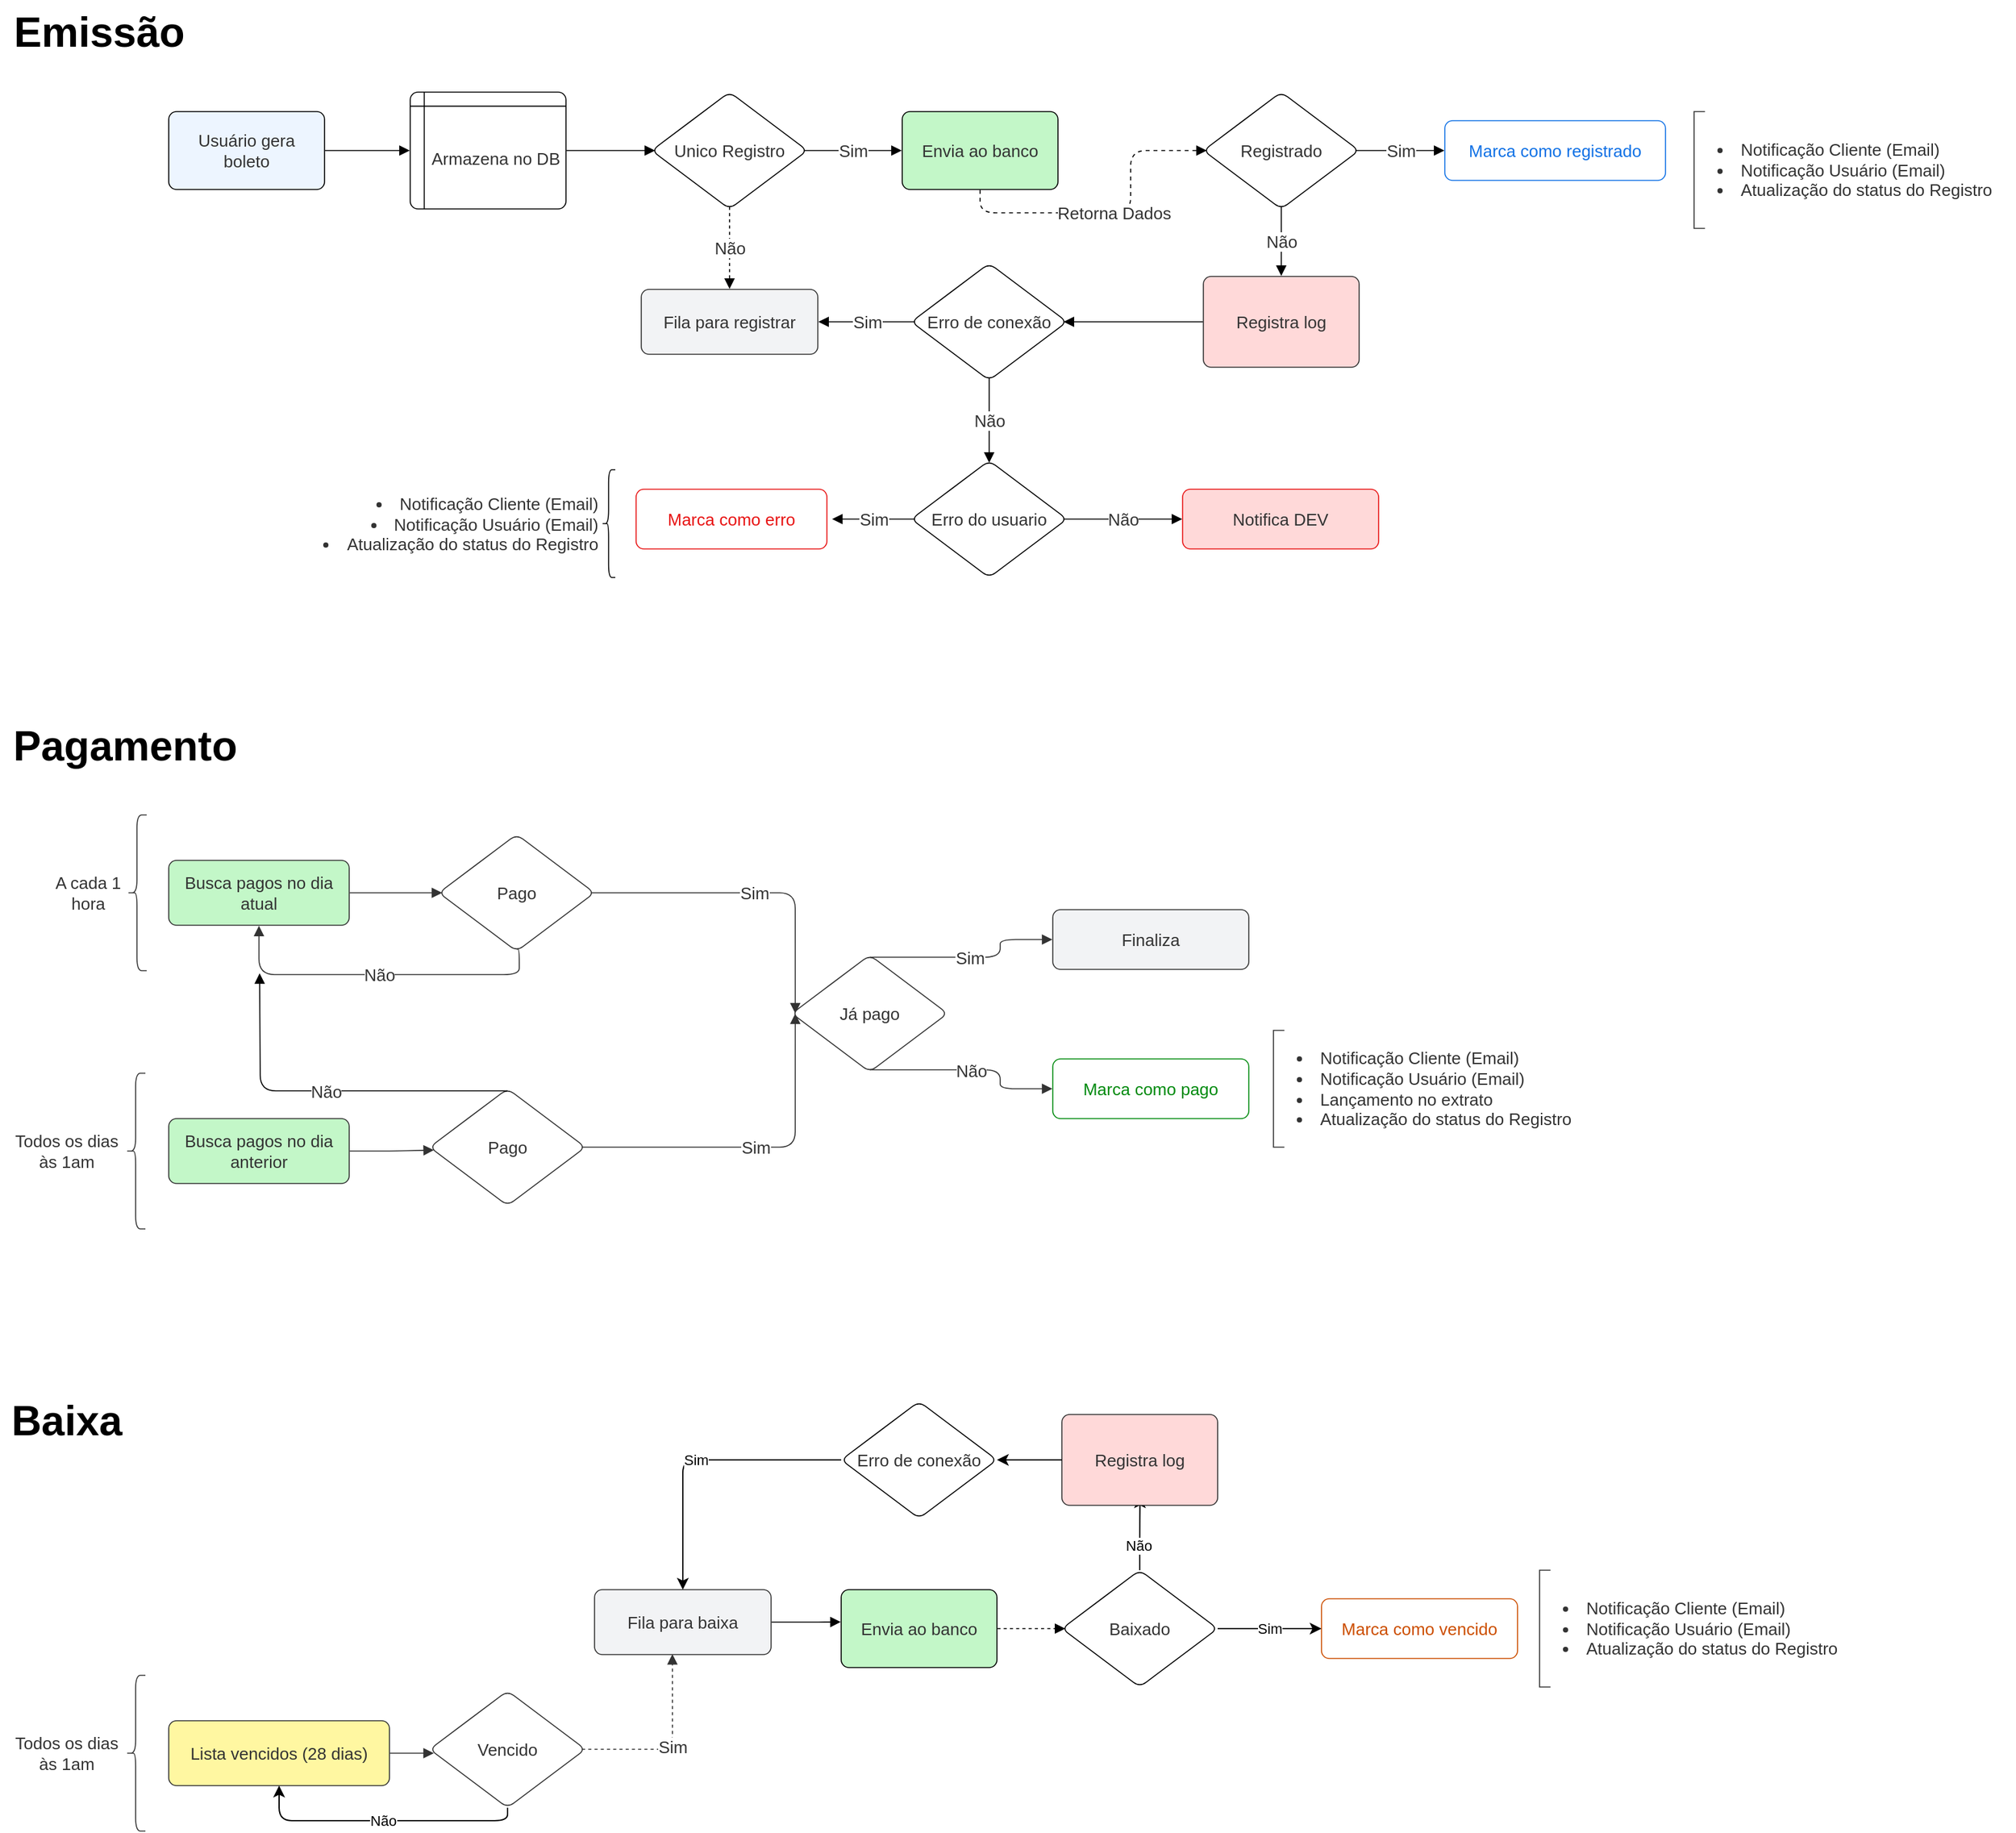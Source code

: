<mxfile version="21.6.9" type="github">
  <diagram name="Página-1" id="OSdEFI3gPafcqfG-muKi">
    <mxGraphModel dx="880" dy="1594" grid="1" gridSize="10" guides="1" tooltips="1" connect="1" arrows="1" fold="1" page="1" pageScale="1" pageWidth="827" pageHeight="1169" math="0" shadow="0">
      <root>
        <mxCell id="0" />
        <mxCell id="1" parent="0" />
        <mxCell id="3pppeD84C1NOd-Fdeq-x-23" value="Pago" style="html=1;overflow=block;blockSpacing=1;whiteSpace=wrap;rhombus;fontSize=13;fontColor=#333333;align=center;spacing=3.8;strokeColor=#333333;strokeOpacity=100;fillOpacity=100;rounded=1;absoluteArcSize=1;arcSize=12;fillColor=#ffffff;strokeWidth=0.8;lucidId=9kjoKEO0J63d;" parent="1" vertex="1">
          <mxGeometry x="378" y="603" width="120" height="90" as="geometry" />
        </mxCell>
        <mxCell id="3pppeD84C1NOd-Fdeq-x-24" value="Busca pagos no dia atual" style="html=1;overflow=block;blockSpacing=1;whiteSpace=wrap;fontSize=13;fontColor=#333333;align=center;spacing=9;strokeColor=#333333;strokeOpacity=100;fillOpacity=100;rounded=1;absoluteArcSize=1;arcSize=12;fillColor=#c3f7c8;strokeWidth=0.8;lucidId=lljo5tmwrwtR;" parent="1" vertex="1">
          <mxGeometry x="170" y="623" width="139" height="50" as="geometry" />
        </mxCell>
        <mxCell id="3pppeD84C1NOd-Fdeq-x-25" value="Busca pagos no dia anterior" style="html=1;overflow=block;blockSpacing=1;whiteSpace=wrap;fontSize=13;fontColor=#333333;align=center;spacing=9;strokeColor=#333333;strokeOpacity=100;fillOpacity=100;rounded=1;absoluteArcSize=1;arcSize=12;fillColor=#c3f7c8;strokeWidth=0.8;lucidId=VmjoWpg3XlXo;" parent="1" vertex="1">
          <mxGeometry x="170" y="822" width="139" height="50" as="geometry" />
        </mxCell>
        <mxCell id="3pppeD84C1NOd-Fdeq-x-26" value="" style="html=1;jettySize=18;whiteSpace=wrap;fontSize=13;strokeColor=#333333;strokeOpacity=100;strokeWidth=0.8;rounded=1;arcSize=24;edgeStyle=orthogonalEdgeStyle;startArrow=none;endArrow=block;endFill=1;exitX=1.003;exitY=0.5;exitPerimeter=0;entryX=0.022;entryY=0.5;entryPerimeter=0;lucidId=NnjojEkath0j;" parent="1" source="3pppeD84C1NOd-Fdeq-x-24" target="3pppeD84C1NOd-Fdeq-x-23" edge="1">
          <mxGeometry width="100" height="100" relative="1" as="geometry">
            <Array as="points" />
          </mxGeometry>
        </mxCell>
        <mxCell id="3pppeD84C1NOd-Fdeq-x-27" value="" style="html=1;jettySize=18;whiteSpace=wrap;fontSize=13;fontColor=#333333;align=center;strokeColor=#333333;strokeOpacity=100;strokeWidth=0.8;rounded=1;arcSize=24;edgeStyle=orthogonalEdgeStyle;startArrow=none;endArrow=block;endFill=1;exitX=0.978;exitY=0.5;exitPerimeter=0;entryX=0.022;entryY=0.5;entryPerimeter=0;lucidId=Bojour8kpcXf;" parent="1" source="3pppeD84C1NOd-Fdeq-x-23" target="3pppeD84C1NOd-Fdeq-x-42" edge="1">
          <mxGeometry width="100" height="100" relative="1" as="geometry">
            <Array as="points" />
          </mxGeometry>
        </mxCell>
        <mxCell id="3pppeD84C1NOd-Fdeq-x-28" value="Sim" style="text;html=1;resizable=0;labelBackgroundColor=default;align=center;verticalAlign=middle;fontColor=#333333;fontSize=13;rounded=1;" parent="3pppeD84C1NOd-Fdeq-x-27" vertex="1">
          <mxGeometry relative="1" as="geometry" />
        </mxCell>
        <mxCell id="3pppeD84C1NOd-Fdeq-x-29" value="" style="strokeColor=none;fillColor=none;whiteSpace=wrap;fontSize=13;fontColor=#333333;align=center;spacing=3.8;strokeOpacity=100;fillOpacity=100;rounded=1;absoluteArcSize=1;arcSize=12;strokeWidth=0.8;html=1;" parent="1" vertex="1">
          <mxGeometry x="46" y="787" width="106" height="120" as="geometry" />
        </mxCell>
        <mxCell id="3pppeD84C1NOd-Fdeq-x-30" value="" style="shape=curlyBracket;rounded=1;whiteSpace=wrap;fontSize=13;fontColor=#333333;align=center;spacing=3.8;strokeColor=#333333;strokeOpacity=100;fillOpacity=100;fillColor=#ffffff;strokeWidth=0.8;" parent="3pppeD84C1NOd-Fdeq-x-29" vertex="1">
          <mxGeometry x="91" width="15" height="120" as="geometry" />
        </mxCell>
        <mxCell id="3pppeD84C1NOd-Fdeq-x-31" value="Todos os dias às 1am" style="strokeColor=none;fillColor=none;whiteSpace=wrap;fontSize=13;fontColor=#333333;align=center;spacing=3.8;strokeOpacity=100;fillOpacity=100;rounded=1;absoluteArcSize=1;arcSize=12;strokeWidth=0.8;" parent="3pppeD84C1NOd-Fdeq-x-29" vertex="1">
          <mxGeometry width="91" height="120" as="geometry" />
        </mxCell>
        <mxCell id="3pppeD84C1NOd-Fdeq-x-32" value="Pago" style="html=1;overflow=block;blockSpacing=1;whiteSpace=wrap;rhombus;fontSize=13;fontColor=#333333;align=center;spacing=3.8;strokeColor=#333333;strokeOpacity=100;fillOpacity=100;rounded=1;absoluteArcSize=1;arcSize=12;fillColor=#ffffff;strokeWidth=0.8;lucidId=jqjoqKAam3mi;" parent="1" vertex="1">
          <mxGeometry x="371" y="799" width="120" height="90" as="geometry" />
        </mxCell>
        <mxCell id="3pppeD84C1NOd-Fdeq-x-33" value="Marca como pago" style="html=1;overflow=block;blockSpacing=1;whiteSpace=wrap;fontSize=13;fontColor=#008a0e;align=center;spacing=3.8;strokeColor=#008a0e;strokeOpacity=100;fillOpacity=100;rounded=1;absoluteArcSize=1;arcSize=12;fillColor=#ffffff;strokeWidth=0.8;lucidId=jqjoMAoq-irJ;" parent="1" vertex="1">
          <mxGeometry x="851" y="776" width="151" height="46" as="geometry" />
        </mxCell>
        <mxCell id="3pppeD84C1NOd-Fdeq-x-34" value="" style="html=1;jettySize=18;whiteSpace=wrap;fontSize=13;fontColor=#333333;align=center;strokeColor=#333333;strokeOpacity=100;strokeWidth=0.8;rounded=1;arcSize=24;edgeStyle=orthogonalEdgeStyle;startArrow=none;endArrow=block;endFill=1;exitX=0.978;exitY=0.5;exitPerimeter=0;entryX=0.022;entryY=0.5;entryPerimeter=0;lucidId=jqjom5rWPOUi;" parent="1" source="3pppeD84C1NOd-Fdeq-x-32" target="3pppeD84C1NOd-Fdeq-x-42" edge="1">
          <mxGeometry width="100" height="100" relative="1" as="geometry">
            <Array as="points" />
          </mxGeometry>
        </mxCell>
        <mxCell id="3pppeD84C1NOd-Fdeq-x-35" value="Sim" style="text;html=1;resizable=0;labelBackgroundColor=default;align=center;verticalAlign=middle;fontColor=#333333;fontSize=13;rounded=1;" parent="3pppeD84C1NOd-Fdeq-x-34" vertex="1">
          <mxGeometry relative="1" as="geometry" />
        </mxCell>
        <mxCell id="3pppeD84C1NOd-Fdeq-x-36" value="" style="html=1;jettySize=18;whiteSpace=wrap;fontSize=13;strokeColor=#333333;strokeOpacity=100;strokeWidth=0.8;rounded=1;arcSize=24;edgeStyle=orthogonalEdgeStyle;startArrow=none;endArrow=block;endFill=1;exitX=1.003;exitY=0.5;exitPerimeter=0;entryX=0.027;entryY=0.525;entryPerimeter=0;lucidId=Jqjov13X8psg;" parent="1" source="3pppeD84C1NOd-Fdeq-x-25" target="3pppeD84C1NOd-Fdeq-x-32" edge="1">
          <mxGeometry width="100" height="100" relative="1" as="geometry">
            <Array as="points" />
          </mxGeometry>
        </mxCell>
        <mxCell id="3pppeD84C1NOd-Fdeq-x-37" value="" style="strokeColor=none;fillColor=none;whiteSpace=wrap;fontSize=13;fontColor=#333333;align=center;spacing=3.8;strokeOpacity=100;fillOpacity=100;rounded=1;absoluteArcSize=1;arcSize=12;strokeWidth=0.8;html=1;" parent="1" vertex="1">
          <mxGeometry x="78" y="588" width="75" height="120" as="geometry" />
        </mxCell>
        <mxCell id="3pppeD84C1NOd-Fdeq-x-38" value="" style="shape=curlyBracket;rounded=1;whiteSpace=wrap;fontSize=13;fontColor=#333333;align=center;spacing=3.8;strokeColor=#333333;strokeOpacity=100;fillOpacity=100;fillColor=#ffffff;strokeWidth=0.8;" parent="3pppeD84C1NOd-Fdeq-x-37" vertex="1">
          <mxGeometry x="60" width="15" height="120" as="geometry" />
        </mxCell>
        <mxCell id="3pppeD84C1NOd-Fdeq-x-39" value="A cada 1 hora" style="strokeColor=none;fillColor=none;whiteSpace=wrap;fontSize=13;fontColor=#333333;align=center;spacing=3.8;strokeOpacity=100;fillOpacity=100;rounded=1;absoluteArcSize=1;arcSize=12;strokeWidth=0.8;" parent="3pppeD84C1NOd-Fdeq-x-37" vertex="1">
          <mxGeometry width="60" height="120" as="geometry" />
        </mxCell>
        <mxCell id="3pppeD84C1NOd-Fdeq-x-40" value="" style="html=1;jettySize=18;whiteSpace=wrap;fontSize=13;fontColor=#333333;align=center;strokeColor=#333333;strokeOpacity=100;strokeWidth=0.8;rounded=1;arcSize=24;startArrow=none;endArrow=block;endFill=1;exitX=0.5;exitY=0.982;exitPerimeter=0;entryX=0.5;entryY=1.008;entryPerimeter=0;lucidId=Srjo8aXtjZoZ;edgeStyle=orthogonalEdgeStyle;" parent="1" source="3pppeD84C1NOd-Fdeq-x-23" target="3pppeD84C1NOd-Fdeq-x-24" edge="1">
          <mxGeometry width="100" height="100" relative="1" as="geometry">
            <Array as="points">
              <mxPoint x="440" y="691" />
              <mxPoint x="440" y="711" />
              <mxPoint x="240" y="711" />
            </Array>
          </mxGeometry>
        </mxCell>
        <mxCell id="3pppeD84C1NOd-Fdeq-x-41" value="Não" style="text;html=1;resizable=0;labelBackgroundColor=default;align=center;verticalAlign=middle;fontColor=#333333;fontSize=13;rounded=1;" parent="3pppeD84C1NOd-Fdeq-x-40" vertex="1">
          <mxGeometry relative="1" as="geometry" />
        </mxCell>
        <mxCell id="3pppeD84C1NOd-Fdeq-x-42" value="Já pago" style="html=1;overflow=block;blockSpacing=1;whiteSpace=wrap;rhombus;fontSize=13;fontColor=#333333;align=center;spacing=3.8;strokeColor=#333333;strokeOpacity=100;fillOpacity=100;rounded=1;absoluteArcSize=1;arcSize=12;fillColor=#ffffff;strokeWidth=0.8;lucidId=hujo6OIULOCQ;" parent="1" vertex="1">
          <mxGeometry x="650" y="696" width="120" height="90" as="geometry" />
        </mxCell>
        <mxCell id="3pppeD84C1NOd-Fdeq-x-43" value="Finaliza" style="html=1;overflow=block;blockSpacing=1;whiteSpace=wrap;fontSize=13;fontColor=#333333;align=center;spacing=3.8;strokeColor=#333333;strokeOpacity=100;fillOpacity=100;rounded=1;absoluteArcSize=1;arcSize=12;fillColor=#f2f3f5;strokeWidth=0.8;lucidId=zwjoqKtry1Gz;" parent="1" vertex="1">
          <mxGeometry x="851" y="661" width="151" height="46" as="geometry" />
        </mxCell>
        <mxCell id="3pppeD84C1NOd-Fdeq-x-44" value="" style="html=1;jettySize=18;whiteSpace=wrap;fontSize=13;fontColor=#333333;align=center;strokeColor=#333333;strokeOpacity=100;strokeWidth=0.8;rounded=1;arcSize=24;edgeStyle=orthogonalEdgeStyle;startArrow=none;endArrow=block;endFill=1;exitX=0.5;exitY=0.018;exitPerimeter=0;entryX=-0.002;entryY=0.5;entryPerimeter=0;lucidId=HwjokSXZHjIG;" parent="1" source="3pppeD84C1NOd-Fdeq-x-42" target="3pppeD84C1NOd-Fdeq-x-43" edge="1">
          <mxGeometry width="100" height="100" relative="1" as="geometry">
            <Array as="points" />
          </mxGeometry>
        </mxCell>
        <mxCell id="3pppeD84C1NOd-Fdeq-x-45" value="Sim" style="text;html=1;resizable=0;labelBackgroundColor=default;align=center;verticalAlign=middle;fontColor=#333333;fontSize=13;rounded=1;" parent="3pppeD84C1NOd-Fdeq-x-44" vertex="1">
          <mxGeometry relative="1" as="geometry" />
        </mxCell>
        <mxCell id="3pppeD84C1NOd-Fdeq-x-46" value="" style="html=1;jettySize=18;whiteSpace=wrap;fontSize=13;fontColor=#333333;align=center;strokeColor=#333333;strokeOpacity=100;strokeWidth=0.8;rounded=1;arcSize=24;edgeStyle=orthogonalEdgeStyle;startArrow=none;endArrow=block;endFill=1;exitX=0.5;exitY=0.982;exitPerimeter=0;entryX=-0.002;entryY=0.5;entryPerimeter=0;lucidId=DxjoT5oAHlha;" parent="1" source="3pppeD84C1NOd-Fdeq-x-42" target="3pppeD84C1NOd-Fdeq-x-33" edge="1">
          <mxGeometry width="100" height="100" relative="1" as="geometry">
            <Array as="points" />
          </mxGeometry>
        </mxCell>
        <mxCell id="3pppeD84C1NOd-Fdeq-x-47" value="Não" style="text;html=1;resizable=0;labelBackgroundColor=default;align=center;verticalAlign=middle;fontColor=#333333;fontSize=13;rounded=1;" parent="3pppeD84C1NOd-Fdeq-x-46" vertex="1">
          <mxGeometry relative="1" as="geometry" />
        </mxCell>
        <mxCell id="3pppeD84C1NOd-Fdeq-x-48" value="&lt;ul style=&quot;margin: 0px; padding-left: 10px;list-style-position: inside; list-style-type:disc&quot;&gt;&lt;li style=&quot;color: rgb(51, 51, 51);&quot;&gt;&lt;span style=&quot;margin-left: 0px;margin-top: -2px;&quot;&gt;&lt;span style=&quot;font-size:13px;color:#333333;&quot;&gt;Notificação Cliente (Email)&lt;/span&gt;&lt;/span&gt;&lt;/li&gt;&lt;li style=&quot;color: rgb(51, 51, 51);&quot;&gt;&lt;span style=&quot;margin-left: 0px;margin-top: -2px;&quot;&gt;&lt;span style=&quot;font-size:13px;color:#333333;&quot;&gt;Notificação Usuário (Email)&lt;/span&gt;&lt;/span&gt;&lt;/li&gt;&lt;li style=&quot;color: rgb(51, 51, 51);&quot;&gt;&lt;span style=&quot;margin-left: 0px;margin-top: -2px;&quot;&gt;&lt;span style=&quot;font-size:13px;color:#333333;&quot;&gt;Lançamento no extrato&lt;/span&gt;&lt;/span&gt;&lt;/li&gt;&lt;li style=&quot;color: rgb(51, 51, 51);&quot;&gt;&lt;span style=&quot;margin-left: 0px;margin-top: -2px;&quot;&gt;&lt;span style=&quot;font-size:13px;color:#333333;&quot;&gt;Atualização do status do Registro&lt;/span&gt;&lt;/span&gt;&lt;/li&gt;&lt;/ul&gt;" style="group;spacingLeft=8;align=left;spacing=0;strokeColor=none;whiteSpace=wrap;overflow=block;blockSpacing=1;html=1;fontSize=13;strokeOpacity=100;fillOpacity=0;rounded=1;absoluteArcSize=1;arcSize=12;fillColor=#ffffff;strokeWidth=0.8;verticalAlign=middle;" parent="1" vertex="1">
          <mxGeometry x="1021" y="754" width="247" height="90" as="geometry" />
        </mxCell>
        <mxCell id="3pppeD84C1NOd-Fdeq-x-49" value="" style="shape=partialRectangle;right=0;fillColor=none;whiteSpace=wrap;overflow=block;blockSpacing=1;html=1;fontSize=13;strokeColor=#333333;strokeWidth=0.8;rounded=1;" parent="3pppeD84C1NOd-Fdeq-x-48" vertex="1">
          <mxGeometry width="8" height="90" relative="1" as="geometry" />
        </mxCell>
        <mxCell id="3pppeD84C1NOd-Fdeq-x-50" value="Usuário gera boleto" style="html=1;overflow=block;blockSpacing=1;whiteSpace=wrap;fontSize=13;fontColor=#333333;align=center;spacing=9;strokeOpacity=100;fillOpacity=100;rounded=1;absoluteArcSize=1;arcSize=12;fillColor=#edf5ff;strokeWidth=0.8;lucidId=uKjonKMXGH69;" parent="1" vertex="1">
          <mxGeometry x="170" y="46" width="120" height="60" as="geometry" />
        </mxCell>
        <mxCell id="3pppeD84C1NOd-Fdeq-x-51" value="Unico Registro" style="html=1;overflow=block;blockSpacing=1;whiteSpace=wrap;rhombus;fontSize=13;fontColor=#333333;align=center;spacing=3.8;strokeOpacity=100;fillOpacity=100;rounded=1;absoluteArcSize=1;arcSize=12;fillColor=#ffffff;strokeWidth=0.8;lucidId=YKjoLmBXVAYr;" parent="1" vertex="1">
          <mxGeometry x="542" y="31" width="120" height="90" as="geometry" />
        </mxCell>
        <mxCell id="3pppeD84C1NOd-Fdeq-x-52" value="Envia ao banco" style="html=1;overflow=block;blockSpacing=1;whiteSpace=wrap;fontSize=13;fontColor=#333333;align=center;spacing=9;strokeOpacity=100;fillOpacity=100;rounded=1;absoluteArcSize=1;arcSize=12;fillColor=#c3f7c8;strokeWidth=0.8;lucidId=vLjo6ZfH32T3;" parent="1" vertex="1">
          <mxGeometry x="735" y="46" width="120" height="60" as="geometry" />
        </mxCell>
        <mxCell id="3pppeD84C1NOd-Fdeq-x-53" value="Armazena no DB" style="html=1;overflow=block;blockSpacing=1;whiteSpace=wrap;shape=internalStorage;dx=10;dy=10;fontSize=13;fontColor=#333333;align=center;spacingLeft=12.8;spacingTop=12.8;spacing=3.8;strokeOpacity=100;fillOpacity=100;rounded=1;absoluteArcSize=1;arcSize=12;fillColor=#ffffff;strokeWidth=0.8;" parent="1" vertex="1">
          <mxGeometry x="356" y="31" width="120" height="90" as="geometry" />
        </mxCell>
        <mxCell id="3pppeD84C1NOd-Fdeq-x-54" value="" style="html=1;jettySize=18;whiteSpace=wrap;fontSize=13;strokeOpacity=100;strokeWidth=0.8;rounded=1;arcSize=24;edgeStyle=orthogonalEdgeStyle;startArrow=none;endArrow=block;endFill=1;exitX=1.003;exitY=0.5;exitPerimeter=0;entryX=-0.003;entryY=0.5;entryPerimeter=0;lucidId=HMjo3Z144koK;" parent="1" source="3pppeD84C1NOd-Fdeq-x-50" target="3pppeD84C1NOd-Fdeq-x-53" edge="1">
          <mxGeometry width="100" height="100" relative="1" as="geometry">
            <Array as="points" />
          </mxGeometry>
        </mxCell>
        <mxCell id="3pppeD84C1NOd-Fdeq-x-55" value="" style="html=1;jettySize=18;whiteSpace=wrap;fontSize=13;strokeOpacity=100;strokeWidth=0.8;rounded=1;arcSize=24;edgeStyle=orthogonalEdgeStyle;startArrow=none;endArrow=block;endFill=1;exitX=1.003;exitY=0.5;exitPerimeter=0;entryX=0.022;entryY=0.5;entryPerimeter=0;lucidId=TMjonN6Insse;" parent="1" source="3pppeD84C1NOd-Fdeq-x-53" target="3pppeD84C1NOd-Fdeq-x-51" edge="1">
          <mxGeometry width="100" height="100" relative="1" as="geometry">
            <Array as="points" />
          </mxGeometry>
        </mxCell>
        <mxCell id="3pppeD84C1NOd-Fdeq-x-56" value="" style="html=1;jettySize=18;whiteSpace=wrap;fontSize=13;fontColor=#333333;align=center;strokeOpacity=100;strokeWidth=0.8;rounded=1;arcSize=24;edgeStyle=orthogonalEdgeStyle;startArrow=none;endArrow=block;endFill=1;exitX=0.978;exitY=0.5;exitPerimeter=0;entryX=-0.003;entryY=0.5;entryPerimeter=0;lucidId=XMjomv008QKj;" parent="1" source="3pppeD84C1NOd-Fdeq-x-51" target="3pppeD84C1NOd-Fdeq-x-52" edge="1">
          <mxGeometry width="100" height="100" relative="1" as="geometry">
            <Array as="points" />
          </mxGeometry>
        </mxCell>
        <mxCell id="3pppeD84C1NOd-Fdeq-x-57" value="Sim" style="text;html=1;resizable=0;labelBackgroundColor=default;align=center;verticalAlign=middle;fontColor=#333333;fontSize=13;rounded=1;" parent="3pppeD84C1NOd-Fdeq-x-56" vertex="1">
          <mxGeometry relative="1" as="geometry" />
        </mxCell>
        <mxCell id="3pppeD84C1NOd-Fdeq-x-58" value="Fila para registrar" style="html=1;overflow=block;blockSpacing=1;whiteSpace=wrap;fontSize=13;fontColor=#333333;align=center;spacing=3.8;strokeColor=#333333;strokeOpacity=100;fillOpacity=100;rounded=1;absoluteArcSize=1;arcSize=12;fillColor=#f2f3f5;strokeWidth=0.8;lucidId=INjodJDQuFyj;" parent="1" vertex="1">
          <mxGeometry x="534" y="183" width="136" height="50" as="geometry" />
        </mxCell>
        <mxCell id="3pppeD84C1NOd-Fdeq-x-59" value="" style="html=1;jettySize=18;whiteSpace=wrap;fontSize=13;fontColor=#333333;align=center;strokeOpacity=100;strokeWidth=0.8;rounded=1;arcSize=24;edgeStyle=orthogonalEdgeStyle;startArrow=none;endArrow=block;endFill=1;exitX=0.5;exitY=0.982;exitPerimeter=0;entryX=0.5;entryY=-0.008;entryPerimeter=0;lucidId=_NjoTWzpY7r5;dashed=1;" parent="1" source="3pppeD84C1NOd-Fdeq-x-51" target="3pppeD84C1NOd-Fdeq-x-58" edge="1">
          <mxGeometry width="100" height="100" relative="1" as="geometry">
            <Array as="points" />
          </mxGeometry>
        </mxCell>
        <mxCell id="3pppeD84C1NOd-Fdeq-x-60" value="Não" style="text;html=1;resizable=0;labelBackgroundColor=default;align=center;verticalAlign=middle;fontColor=#333333;fontSize=13;rounded=1;" parent="3pppeD84C1NOd-Fdeq-x-59" vertex="1">
          <mxGeometry relative="1" as="geometry" />
        </mxCell>
        <mxCell id="3pppeD84C1NOd-Fdeq-x-61" value="" style="html=1;jettySize=18;whiteSpace=wrap;fontSize=13;strokeOpacity=100;dashed=1;fixDash=1;strokeWidth=0.8;rounded=1;arcSize=24;edgeStyle=orthogonalEdgeStyle;startArrow=none;endArrow=block;endFill=1;exitX=0.5;exitY=1.006;exitPerimeter=0;entryX=0.022;entryY=0.5;entryPerimeter=0;lucidId=SOjovK~PB89Q;" parent="1" source="3pppeD84C1NOd-Fdeq-x-52" target="3pppeD84C1NOd-Fdeq-x-63" edge="1">
          <mxGeometry width="100" height="100" relative="1" as="geometry">
            <Array as="points" />
          </mxGeometry>
        </mxCell>
        <mxCell id="3pppeD84C1NOd-Fdeq-x-62" value="Retorna Dados" style="text;html=1;resizable=0;labelBackgroundColor=default;align=center;verticalAlign=middle;fontColor=#333333;fontSize=13;rounded=1;" parent="3pppeD84C1NOd-Fdeq-x-61" vertex="1">
          <mxGeometry relative="1" as="geometry" />
        </mxCell>
        <mxCell id="3pppeD84C1NOd-Fdeq-x-63" value="Registrado" style="html=1;overflow=block;blockSpacing=1;whiteSpace=wrap;rhombus;fontSize=13;fontColor=#333333;align=center;spacing=3.8;strokeOpacity=100;fillOpacity=100;rounded=1;absoluteArcSize=1;arcSize=12;fillColor=#ffffff;strokeWidth=0.8;lucidId=TPjoK5ssqBcX;" parent="1" vertex="1">
          <mxGeometry x="967" y="31" width="120" height="90" as="geometry" />
        </mxCell>
        <mxCell id="3pppeD84C1NOd-Fdeq-x-64" value="Registra log" style="html=1;overflow=block;blockSpacing=1;whiteSpace=wrap;fontSize=13;fontColor=#333333;align=center;spacing=3.8;strokeColor=#333333;strokeOpacity=100;fillOpacity=100;rounded=1;absoluteArcSize=1;arcSize=12;fillColor=#ffd9d9;strokeWidth=0.8;lucidId=gQjoCoxw5Wjo;" parent="1" vertex="1">
          <mxGeometry x="967" y="173" width="120" height="70" as="geometry" />
        </mxCell>
        <mxCell id="3pppeD84C1NOd-Fdeq-x-65" value="Erro de conexão" style="html=1;overflow=block;blockSpacing=1;whiteSpace=wrap;rhombus;fontSize=13;fontColor=#333333;align=center;spacing=3.8;strokeOpacity=100;fillOpacity=100;rounded=1;absoluteArcSize=1;arcSize=12;fillColor=#ffffff;strokeWidth=0.8;lucidId=YRjoTdgwOy1t;" parent="1" vertex="1">
          <mxGeometry x="742" y="163" width="120" height="90" as="geometry" />
        </mxCell>
        <mxCell id="3pppeD84C1NOd-Fdeq-x-66" value="" style="html=1;jettySize=18;whiteSpace=wrap;fontSize=13;strokeOpacity=100;strokeWidth=0.8;rounded=1;arcSize=24;edgeStyle=orthogonalEdgeStyle;startArrow=none;endArrow=block;endFill=1;exitX=-0.003;exitY=0.5;exitPerimeter=0;entryX=0.978;entryY=0.5;entryPerimeter=0;lucidId=fSjodAKzYRe4;" parent="1" source="3pppeD84C1NOd-Fdeq-x-64" target="3pppeD84C1NOd-Fdeq-x-65" edge="1">
          <mxGeometry width="100" height="100" relative="1" as="geometry">
            <Array as="points" />
          </mxGeometry>
        </mxCell>
        <mxCell id="3pppeD84C1NOd-Fdeq-x-67" value="" style="html=1;jettySize=18;whiteSpace=wrap;fontSize=13;fontColor=#333333;align=center;strokeOpacity=100;strokeWidth=0.8;rounded=1;arcSize=24;edgeStyle=orthogonalEdgeStyle;startArrow=none;endArrow=block;endFill=1;exitX=0.022;exitY=0.5;exitPerimeter=0;entryX=1.003;entryY=0.5;entryPerimeter=0;lucidId=TSjoGTPGhj7K;" parent="1" source="3pppeD84C1NOd-Fdeq-x-65" target="3pppeD84C1NOd-Fdeq-x-58" edge="1">
          <mxGeometry width="100" height="100" relative="1" as="geometry">
            <Array as="points" />
          </mxGeometry>
        </mxCell>
        <mxCell id="3pppeD84C1NOd-Fdeq-x-68" value="Sim" style="text;html=1;resizable=0;labelBackgroundColor=default;align=center;verticalAlign=middle;fontColor=#333333;fontSize=13;rounded=1;" parent="3pppeD84C1NOd-Fdeq-x-67" vertex="1">
          <mxGeometry relative="1" as="geometry" />
        </mxCell>
        <mxCell id="3pppeD84C1NOd-Fdeq-x-69" value="" style="html=1;jettySize=18;whiteSpace=wrap;fontSize=13;fontColor=#333333;align=center;strokeOpacity=100;strokeWidth=0.8;rounded=1;arcSize=24;edgeStyle=orthogonalEdgeStyle;startArrow=none;endArrow=block;endFill=1;exitX=0.5;exitY=0.982;exitPerimeter=0;entryX=0.5;entryY=-0.005;entryPerimeter=0;lucidId=YUjooqnghffl;" parent="1" source="3pppeD84C1NOd-Fdeq-x-63" target="3pppeD84C1NOd-Fdeq-x-64" edge="1">
          <mxGeometry width="100" height="100" relative="1" as="geometry">
            <Array as="points" />
          </mxGeometry>
        </mxCell>
        <mxCell id="3pppeD84C1NOd-Fdeq-x-70" value="Não" style="text;html=1;resizable=0;labelBackgroundColor=default;align=center;verticalAlign=middle;fontColor=#333333;fontSize=13;rounded=1;" parent="3pppeD84C1NOd-Fdeq-x-69" vertex="1">
          <mxGeometry relative="1" as="geometry" />
        </mxCell>
        <mxCell id="3pppeD84C1NOd-Fdeq-x-71" value="Marca como registrado" style="html=1;overflow=block;blockSpacing=1;whiteSpace=wrap;fontSize=13;fontColor=#1071e5;align=center;spacing=3.8;strokeColor=#1071e5;strokeOpacity=100;fillOpacity=100;rounded=1;absoluteArcSize=1;arcSize=12;fillColor=#ffffff;strokeWidth=0.8;lucidId=.Ujo8ZMA.ZLq;" parent="1" vertex="1">
          <mxGeometry x="1153" y="53" width="170" height="46" as="geometry" />
        </mxCell>
        <mxCell id="3pppeD84C1NOd-Fdeq-x-72" value="" style="html=1;jettySize=18;whiteSpace=wrap;fontSize=13;fontColor=#333333;align=center;strokeOpacity=100;strokeWidth=0.8;rounded=1;arcSize=24;edgeStyle=orthogonalEdgeStyle;startArrow=none;endArrow=block;endFill=1;exitX=0.978;exitY=0.5;exitPerimeter=0;entryX=-0.002;entryY=0.5;entryPerimeter=0;lucidId=xVjorC68pqaJ;" parent="1" source="3pppeD84C1NOd-Fdeq-x-63" target="3pppeD84C1NOd-Fdeq-x-71" edge="1">
          <mxGeometry width="100" height="100" relative="1" as="geometry">
            <Array as="points" />
          </mxGeometry>
        </mxCell>
        <mxCell id="3pppeD84C1NOd-Fdeq-x-73" value="Sim" style="text;html=1;resizable=0;labelBackgroundColor=default;align=center;verticalAlign=middle;fontColor=#333333;fontSize=13;rounded=1;" parent="3pppeD84C1NOd-Fdeq-x-72" vertex="1">
          <mxGeometry relative="1" as="geometry" />
        </mxCell>
        <mxCell id="3pppeD84C1NOd-Fdeq-x-74" value="Erro do usuario" style="html=1;overflow=block;blockSpacing=1;whiteSpace=wrap;rhombus;fontSize=13;fontColor=#333333;align=center;spacing=3.8;strokeOpacity=100;fillOpacity=100;rounded=1;absoluteArcSize=1;arcSize=12;fillColor=#ffffff;strokeWidth=0.8;lucidId=pXjoUR47K2xX;" parent="1" vertex="1">
          <mxGeometry x="742" y="315" width="120" height="90" as="geometry" />
        </mxCell>
        <mxCell id="3pppeD84C1NOd-Fdeq-x-75" value="Marca como erro" style="html=1;overflow=block;blockSpacing=1;whiteSpace=wrap;fontSize=13;fontColor=#e81313;align=center;spacing=3.8;strokeColor=#e81313;strokeOpacity=100;fillOpacity=100;rounded=1;absoluteArcSize=1;arcSize=12;fillColor=#ffffff;strokeWidth=0.8;lucidId=IXjo6mFaqeUz;" parent="1" vertex="1">
          <mxGeometry x="530" y="337" width="147" height="46" as="geometry" />
        </mxCell>
        <mxCell id="3pppeD84C1NOd-Fdeq-x-76" value="" style="html=1;jettySize=18;whiteSpace=wrap;fontSize=13;fontColor=#333333;align=center;strokeOpacity=100;strokeWidth=0.8;rounded=1;arcSize=24;edgeStyle=orthogonalEdgeStyle;startArrow=none;endArrow=block;endFill=1;exitX=0.022;exitY=0.5;exitPerimeter=0;lucidId=2Xjos6nykxm3;" parent="1" source="3pppeD84C1NOd-Fdeq-x-74" edge="1">
          <mxGeometry width="100" height="100" relative="1" as="geometry">
            <Array as="points" />
            <mxPoint x="681" y="360" as="targetPoint" />
          </mxGeometry>
        </mxCell>
        <mxCell id="3pppeD84C1NOd-Fdeq-x-77" value="Sim" style="text;html=1;resizable=0;labelBackgroundColor=default;align=center;verticalAlign=middle;fontColor=#333333;fontSize=13;rounded=1;" parent="3pppeD84C1NOd-Fdeq-x-76" vertex="1">
          <mxGeometry relative="1" as="geometry" />
        </mxCell>
        <mxCell id="3pppeD84C1NOd-Fdeq-x-78" value="" style="html=1;jettySize=18;whiteSpace=wrap;fontSize=13;fontColor=#333333;align=center;strokeOpacity=100;strokeWidth=0.8;rounded=1;arcSize=24;edgeStyle=orthogonalEdgeStyle;startArrow=none;endArrow=block;endFill=1;exitX=0.5;exitY=0.982;exitPerimeter=0;entryX=0.5;entryY=0.018;entryPerimeter=0;lucidId=bYjoSsN2-UP.;" parent="1" source="3pppeD84C1NOd-Fdeq-x-65" target="3pppeD84C1NOd-Fdeq-x-74" edge="1">
          <mxGeometry width="100" height="100" relative="1" as="geometry">
            <Array as="points" />
          </mxGeometry>
        </mxCell>
        <mxCell id="3pppeD84C1NOd-Fdeq-x-79" value="Não" style="text;html=1;resizable=0;labelBackgroundColor=default;align=center;verticalAlign=middle;fontColor=#333333;fontSize=13;rounded=1;" parent="3pppeD84C1NOd-Fdeq-x-78" vertex="1">
          <mxGeometry relative="1" as="geometry" />
        </mxCell>
        <mxCell id="3pppeD84C1NOd-Fdeq-x-80" value="&lt;ul style=&quot;margin: 0px; padding-left: 10px;list-style-position: inside; list-style-type:disc&quot;&gt;&lt;li style=&quot;color: rgb(51, 51, 51);&quot;&gt;&lt;span style=&quot;margin-left: 0px;margin-top: -2px;&quot;&gt;&lt;span style=&quot;font-size:13px;color:#333333;&quot;&gt;Notificação Cliente (Email)&lt;/span&gt;&lt;/span&gt;&lt;/li&gt;&lt;li style=&quot;color: rgb(51, 51, 51);&quot;&gt;&lt;span style=&quot;margin-left: 0px;margin-top: -2px;&quot;&gt;&lt;span style=&quot;font-size:13px;color:#333333;&quot;&gt;Notificação Usuário (Email)&lt;/span&gt;&lt;/span&gt;&lt;/li&gt;&lt;li style=&quot;color: rgb(51, 51, 51);&quot;&gt;&lt;span style=&quot;margin-left: 0px;margin-top: -2px;&quot;&gt;&lt;span style=&quot;font-size:13px;color:#333333;&quot;&gt;Atualização do status do Registro&lt;/span&gt;&lt;/span&gt;&lt;/li&gt;&lt;/ul&gt;" style="group;spacingLeft=8;align=left;spacing=0;strokeColor=none;whiteSpace=wrap;overflow=block;blockSpacing=1;html=1;fontSize=13;strokeOpacity=100;fillOpacity=0;rounded=1;absoluteArcSize=1;arcSize=12;fillColor=#ffffff;strokeWidth=0.8;verticalAlign=middle;" parent="1" vertex="1">
          <mxGeometry x="1345" y="46" width="247" height="90" as="geometry" />
        </mxCell>
        <mxCell id="3pppeD84C1NOd-Fdeq-x-81" value="" style="shape=partialRectangle;right=0;fillColor=none;whiteSpace=wrap;overflow=block;blockSpacing=1;html=1;fontSize=13;strokeColor=#333333;strokeWidth=0.8;rounded=1;" parent="3pppeD84C1NOd-Fdeq-x-80" vertex="1">
          <mxGeometry width="8" height="90" relative="1" as="geometry" />
        </mxCell>
        <mxCell id="3pppeD84C1NOd-Fdeq-x-82" value="" style="strokeColor=none;fillColor=none;whiteSpace=wrap;fontSize=13;fontColor=#333333;align=right;spacingLeft=13.5;spacing=3.8;strokeOpacity=100;fillOpacity=100;rounded=1;absoluteArcSize=1;arcSize=12;strokeWidth=0.8;html=1;" parent="1" vertex="1">
          <mxGeometry x="263" y="322" width="251" height="83" as="geometry" />
        </mxCell>
        <mxCell id="3pppeD84C1NOd-Fdeq-x-83" value="" style="shape=curlyBracket;rounded=1;whiteSpace=wrap;fontSize=13;fontColor=#333333;align=center;spacingLeft=13.5;spacing=3.8;strokeOpacity=100;fillOpacity=100;fillColor=#ffffff;strokeWidth=0.8;" parent="3pppeD84C1NOd-Fdeq-x-82" vertex="1">
          <mxGeometry x="240.625" width="10.375" height="83" as="geometry" />
        </mxCell>
        <mxCell id="3pppeD84C1NOd-Fdeq-x-84" value="&lt;div align=&quot;right&quot;&gt;&lt;ul style=&quot;margin: 0px; padding-left: 10px;list-style-position: inside; list-style-type:disc&quot;&gt;&lt;li style=&quot;color: rgb(51, 51, 51);&quot;&gt;&lt;span style=&quot;margin-left: 0px;margin-top: -2px;&quot;&gt;&lt;span style=&quot;font-size:13px;color:#333333;&quot;&gt;Notificação Cliente (Email)&lt;/span&gt;&lt;/span&gt;&lt;/li&gt;&lt;li style=&quot;color: rgb(51, 51, 51);&quot;&gt;&lt;span style=&quot;margin-left: 0px;margin-top: -2px;&quot;&gt;&lt;span style=&quot;font-size:13px;color:#333333;&quot;&gt;Notificação Usuário (Email)&lt;/span&gt;&lt;/span&gt;&lt;/li&gt;&lt;li style=&quot;color: rgb(51, 51, 51);&quot;&gt;&lt;span style=&quot;margin-left: 0px;margin-top: -2px;&quot;&gt;&lt;span style=&quot;font-size:13px;color:#333333;&quot;&gt;Atualização do status do Registro&lt;/span&gt;&lt;/span&gt;&lt;/li&gt;&lt;/ul&gt;&lt;/div&gt;" style="strokeColor=none;fillColor=none;whiteSpace=wrap;overflow=block;blockSpacing=1;html=1;fontSize=13;spacing=3.8;strokeOpacity=100;fillOpacity=100;rounded=1;absoluteArcSize=1;arcSize=12;strokeWidth=0.8;align=right;" parent="3pppeD84C1NOd-Fdeq-x-82" vertex="1">
          <mxGeometry width="240.625" height="83" as="geometry" />
        </mxCell>
        <mxCell id="3pppeD84C1NOd-Fdeq-x-85" value="Notifica DEV" style="html=1;overflow=block;blockSpacing=1;whiteSpace=wrap;fontSize=13;fontColor=#333333;align=center;spacing=3.8;strokeColor=#e81313;strokeOpacity=100;fillOpacity=100;rounded=1;absoluteArcSize=1;arcSize=12;fillColor=#ffd9d9;strokeWidth=0.8;lucidId=j4joMUXSo6YP;" parent="1" vertex="1">
          <mxGeometry x="951" y="337" width="151" height="46" as="geometry" />
        </mxCell>
        <mxCell id="3pppeD84C1NOd-Fdeq-x-86" value="" style="html=1;jettySize=18;whiteSpace=wrap;fontSize=13;fontColor=#333333;align=center;strokeOpacity=100;strokeWidth=0.8;rounded=1;arcSize=24;edgeStyle=orthogonalEdgeStyle;startArrow=none;endArrow=block;endFill=1;exitX=0.978;exitY=0.5;exitPerimeter=0;entryX=-0.002;entryY=0.5;entryPerimeter=0;lucidId=R4joy8EpEGjM;" parent="1" source="3pppeD84C1NOd-Fdeq-x-74" target="3pppeD84C1NOd-Fdeq-x-85" edge="1">
          <mxGeometry width="100" height="100" relative="1" as="geometry">
            <Array as="points" />
          </mxGeometry>
        </mxCell>
        <mxCell id="3pppeD84C1NOd-Fdeq-x-87" value="Não" style="text;html=1;resizable=0;labelBackgroundColor=default;align=center;verticalAlign=middle;fontColor=#333333;fontSize=13;rounded=1;" parent="3pppeD84C1NOd-Fdeq-x-86" vertex="1">
          <mxGeometry relative="1" as="geometry" />
        </mxCell>
        <mxCell id="3pppeD84C1NOd-Fdeq-x-88" value="" style="html=1;jettySize=18;whiteSpace=wrap;fontSize=13;fontColor=#333333;align=center;strokeOpacity=100;strokeWidth=0.8;rounded=1;arcSize=24;edgeStyle=orthogonalEdgeStyle;startArrow=none;endArrow=block;endFill=1;exitX=0.5;exitY=0.018;exitPerimeter=0;lucidId=NckonjpMZL82;" parent="1" source="3pppeD84C1NOd-Fdeq-x-32" edge="1">
          <mxGeometry width="100" height="100" relative="1" as="geometry">
            <Array as="points" />
            <mxPoint x="240" y="710" as="targetPoint" />
          </mxGeometry>
        </mxCell>
        <mxCell id="3pppeD84C1NOd-Fdeq-x-89" value="Não" style="text;html=1;resizable=0;labelBackgroundColor=default;align=center;verticalAlign=middle;fontColor=#333333;fontSize=13;rounded=1;" parent="3pppeD84C1NOd-Fdeq-x-88" vertex="1">
          <mxGeometry relative="1" as="geometry" />
        </mxCell>
        <mxCell id="3pppeD84C1NOd-Fdeq-x-90" value="Lista vencidos (28 dias)" style="html=1;overflow=block;blockSpacing=1;whiteSpace=wrap;fontSize=13;fontColor=#333333;align=center;spacing=9;strokeColor=#333333;strokeOpacity=100;fillOpacity=100;rounded=1;absoluteArcSize=1;arcSize=12;fillColor=#fff7a1;strokeWidth=0.8;lucidId=6hkoGUE7Gn-u;" parent="1" vertex="1">
          <mxGeometry x="170" y="1286" width="170" height="50" as="geometry" />
        </mxCell>
        <mxCell id="3pppeD84C1NOd-Fdeq-x-91" value="" style="strokeColor=none;fillColor=none;whiteSpace=wrap;fontSize=13;fontColor=#333333;align=center;spacing=3.8;strokeOpacity=100;fillOpacity=100;rounded=1;absoluteArcSize=1;arcSize=12;strokeWidth=0.8;html=1;" parent="1" vertex="1">
          <mxGeometry x="46" y="1251" width="106" height="120" as="geometry" />
        </mxCell>
        <mxCell id="3pppeD84C1NOd-Fdeq-x-92" value="" style="shape=curlyBracket;rounded=1;whiteSpace=wrap;fontSize=13;fontColor=#333333;align=center;spacing=3.8;strokeColor=#333333;strokeOpacity=100;fillOpacity=100;fillColor=#ffffff;strokeWidth=0.8;" parent="3pppeD84C1NOd-Fdeq-x-91" vertex="1">
          <mxGeometry x="91" width="15" height="120" as="geometry" />
        </mxCell>
        <mxCell id="3pppeD84C1NOd-Fdeq-x-93" value="Todos os dias às 1am" style="strokeColor=none;fillColor=none;whiteSpace=wrap;fontSize=13;fontColor=#333333;align=center;spacing=3.8;strokeOpacity=100;fillOpacity=100;rounded=1;absoluteArcSize=1;arcSize=12;strokeWidth=0.8;" parent="3pppeD84C1NOd-Fdeq-x-91" vertex="1">
          <mxGeometry width="91" height="120" as="geometry" />
        </mxCell>
        <mxCell id="3pppeD84C1NOd-Fdeq-x-94" value="Vencido" style="html=1;overflow=block;blockSpacing=1;whiteSpace=wrap;rhombus;fontSize=13;fontColor=#333333;align=center;spacing=3.8;strokeColor=#333333;strokeOpacity=100;fillOpacity=100;rounded=1;absoluteArcSize=1;arcSize=12;fillColor=#ffffff;strokeWidth=0.8;lucidId=6hkoj9Jwpza6;" parent="1" vertex="1">
          <mxGeometry x="371" y="1263" width="120" height="90" as="geometry" />
        </mxCell>
        <mxCell id="3pppeD84C1NOd-Fdeq-x-95" value="Marca como vencido" style="html=1;overflow=block;blockSpacing=1;whiteSpace=wrap;fontSize=13;fontColor=#cc4e00;align=center;spacing=3.8;strokeColor=#cc4e00;strokeOpacity=100;fillOpacity=100;rounded=1;absoluteArcSize=1;arcSize=12;fillColor=#ffffff;strokeWidth=0.8;lucidId=6hkoQC1AIc5S;" parent="1" vertex="1">
          <mxGeometry x="1058" y="1192" width="151" height="46" as="geometry" />
        </mxCell>
        <mxCell id="3pppeD84C1NOd-Fdeq-x-96" value="" style="html=1;jettySize=18;whiteSpace=wrap;fontSize=13;fontColor=#333333;align=center;strokeColor=#333333;strokeOpacity=100;strokeWidth=0.8;rounded=1;arcSize=24;edgeStyle=orthogonalEdgeStyle;startArrow=none;endArrow=block;endFill=1;exitX=0.978;exitY=0.5;exitPerimeter=0;lucidId=6hkocQA1S9lV;entryX=0.441;entryY=0.992;entryDx=0;entryDy=0;entryPerimeter=0;dashed=1;" parent="1" source="3pppeD84C1NOd-Fdeq-x-94" target="3pppeD84C1NOd-Fdeq-x-101" edge="1">
          <mxGeometry width="100" height="100" relative="1" as="geometry">
            <Array as="points" />
            <mxPoint x="530" y="1250" as="targetPoint" />
          </mxGeometry>
        </mxCell>
        <mxCell id="3pppeD84C1NOd-Fdeq-x-97" value="Sim" style="text;html=1;resizable=0;labelBackgroundColor=default;align=center;verticalAlign=middle;fontColor=#333333;fontSize=13;rounded=1;" parent="3pppeD84C1NOd-Fdeq-x-96" vertex="1">
          <mxGeometry relative="1" as="geometry" />
        </mxCell>
        <mxCell id="3pppeD84C1NOd-Fdeq-x-98" value="" style="html=1;jettySize=18;whiteSpace=wrap;fontSize=13;strokeColor=#333333;strokeOpacity=100;strokeWidth=0.8;rounded=1;arcSize=24;edgeStyle=orthogonalEdgeStyle;startArrow=none;endArrow=block;endFill=1;exitX=1.002;exitY=0.5;exitPerimeter=0;entryX=0.027;entryY=0.525;entryPerimeter=0;lucidId=6hkohkV6CH7g;" parent="1" source="3pppeD84C1NOd-Fdeq-x-90" target="3pppeD84C1NOd-Fdeq-x-94" edge="1">
          <mxGeometry width="100" height="100" relative="1" as="geometry">
            <Array as="points" />
          </mxGeometry>
        </mxCell>
        <mxCell id="3pppeD84C1NOd-Fdeq-x-99" value="&lt;ul style=&quot;margin: 0px; padding-left: 10px;list-style-position: inside; list-style-type:disc&quot;&gt;&lt;li style=&quot;color: rgb(51, 51, 51);&quot;&gt;&lt;span style=&quot;margin-left: 0px;margin-top: -2px;&quot;&gt;&lt;span style=&quot;font-size:13px;color:#333333;&quot;&gt;Notificação Cliente (Email)&lt;/span&gt;&lt;/span&gt;&lt;/li&gt;&lt;li style=&quot;color: rgb(51, 51, 51);&quot;&gt;&lt;span style=&quot;margin-left: 0px;margin-top: -2px;&quot;&gt;&lt;span style=&quot;font-size:13px;color:#333333;&quot;&gt;Notificação Usuário (Email)&lt;/span&gt;&lt;/span&gt;&lt;/li&gt;&lt;li style=&quot;color: rgb(51, 51, 51);&quot;&gt;&lt;span style=&quot;margin-left: 0px;margin-top: -2px;&quot;&gt;&lt;span style=&quot;font-size:13px;color:#333333;&quot;&gt;Atualização do status do Registro&lt;/span&gt;&lt;/span&gt;&lt;/li&gt;&lt;/ul&gt;" style="group;spacingLeft=8;align=left;spacing=0;strokeColor=none;whiteSpace=wrap;overflow=block;blockSpacing=1;html=1;fontSize=13;strokeOpacity=100;fillOpacity=0;rounded=1;absoluteArcSize=1;arcSize=12;fillColor=#ffffff;strokeWidth=0.8;verticalAlign=middle;" parent="1" vertex="1">
          <mxGeometry x="1226" y="1170" width="247" height="90" as="geometry" />
        </mxCell>
        <mxCell id="3pppeD84C1NOd-Fdeq-x-100" value="" style="shape=partialRectangle;right=0;fillColor=none;whiteSpace=wrap;overflow=block;blockSpacing=1;html=1;fontSize=13;strokeColor=#333333;strokeWidth=0.8;rounded=1;" parent="3pppeD84C1NOd-Fdeq-x-99" vertex="1">
          <mxGeometry width="8" height="90" relative="1" as="geometry" />
        </mxCell>
        <mxCell id="3pppeD84C1NOd-Fdeq-x-101" value="Fila para baixa" style="html=1;overflow=block;blockSpacing=1;whiteSpace=wrap;fontSize=13;fontColor=#333333;align=center;spacing=3.8;strokeColor=#333333;strokeOpacity=100;fillOpacity=100;rounded=1;absoluteArcSize=1;arcSize=12;fillColor=#f2f3f5;strokeWidth=0.8;lucidId=~lkow6xaxmgD;" parent="1" vertex="1">
          <mxGeometry x="498" y="1185" width="136" height="50" as="geometry" />
        </mxCell>
        <mxCell id="3pppeD84C1NOd-Fdeq-x-112" value="" style="edgeStyle=orthogonalEdgeStyle;rounded=1;orthogonalLoop=1;jettySize=auto;html=1;exitX=0.5;exitY=0;exitDx=0;exitDy=0;" parent="1" source="3pppeD84C1NOd-Fdeq-x-103" edge="1">
          <mxGeometry relative="1" as="geometry">
            <mxPoint x="918.21" y="1163" as="sourcePoint" />
            <mxPoint x="918.21" y="1113" as="targetPoint" />
          </mxGeometry>
        </mxCell>
        <mxCell id="3pppeD84C1NOd-Fdeq-x-124" value="Não" style="edgeLabel;html=1;align=center;verticalAlign=middle;resizable=0;points=[];" parent="3pppeD84C1NOd-Fdeq-x-112" vertex="1" connectable="0">
          <mxGeometry x="-0.326" y="1" relative="1" as="geometry">
            <mxPoint as="offset" />
          </mxGeometry>
        </mxCell>
        <mxCell id="3pppeD84C1NOd-Fdeq-x-103" value="Baixado" style="html=1;overflow=block;blockSpacing=1;whiteSpace=wrap;rhombus;fontSize=13;fontColor=#333333;align=center;spacing=3.8;strokeOpacity=100;fillOpacity=100;rounded=1;absoluteArcSize=1;arcSize=12;fillColor=#ffffff;strokeWidth=0.8;lucidId=loko1BcZK3E3;" parent="1" vertex="1">
          <mxGeometry x="858" y="1170" width="120" height="90" as="geometry" />
        </mxCell>
        <mxCell id="3pppeD84C1NOd-Fdeq-x-104" value="Registra log" style="html=1;overflow=block;blockSpacing=1;whiteSpace=wrap;fontSize=13;fontColor=#333333;align=center;spacing=3.8;strokeColor=#333333;strokeOpacity=100;fillOpacity=100;rounded=1;absoluteArcSize=1;arcSize=12;fillColor=#ffd9d9;strokeWidth=0.8;lucidId=lokoewHavFY2;" parent="1" vertex="1">
          <mxGeometry x="858" y="1050" width="120" height="70" as="geometry" />
        </mxCell>
        <mxCell id="3pppeD84C1NOd-Fdeq-x-105" value="Erro de conexão" style="html=1;overflow=block;blockSpacing=1;whiteSpace=wrap;rhombus;fontSize=13;fontColor=#333333;align=center;spacing=3.8;strokeOpacity=100;fillOpacity=100;rounded=1;absoluteArcSize=1;arcSize=12;fillColor=#ffffff;strokeWidth=0.8;lucidId=lokoBb11XLQz;" parent="1" vertex="1">
          <mxGeometry x="688" y="1040" width="120" height="90" as="geometry" />
        </mxCell>
        <mxCell id="3pppeD84C1NOd-Fdeq-x-106" value="Envia ao banco" style="html=1;overflow=block;blockSpacing=1;whiteSpace=wrap;fontSize=13;fontColor=#333333;align=center;spacing=9;strokeOpacity=100;fillOpacity=100;rounded=1;absoluteArcSize=1;arcSize=12;fillColor=#c3f7c8;strokeWidth=0.8;lucidId=Doko9.IkkEoz;" parent="1" vertex="1">
          <mxGeometry x="688" y="1185" width="120" height="60" as="geometry" />
        </mxCell>
        <mxCell id="3pppeD84C1NOd-Fdeq-x-107" value="" style="html=1;jettySize=18;whiteSpace=wrap;fontSize=13;strokeOpacity=100;strokeWidth=0.8;rounded=1;arcSize=24;edgeStyle=orthogonalEdgeStyle;startArrow=none;endArrow=block;endFill=1;exitX=1.003;exitY=0.5;exitPerimeter=0;entryX=-0.003;entryY=0.415;entryPerimeter=0;lucidId=TokotSoKD12N;" parent="1" source="3pppeD84C1NOd-Fdeq-x-101" target="3pppeD84C1NOd-Fdeq-x-106" edge="1">
          <mxGeometry width="100" height="100" relative="1" as="geometry">
            <Array as="points" />
          </mxGeometry>
        </mxCell>
        <mxCell id="3pppeD84C1NOd-Fdeq-x-108" value="" style="html=1;jettySize=18;whiteSpace=wrap;fontSize=13;strokeOpacity=100;strokeWidth=0.8;rounded=1;arcSize=24;edgeStyle=orthogonalEdgeStyle;startArrow=none;endArrow=block;endFill=1;exitX=1.003;exitY=0.5;exitPerimeter=0;entryX=0.022;entryY=0.5;entryPerimeter=0;lucidId=spkoVDHIL28b;dashed=1;" parent="1" source="3pppeD84C1NOd-Fdeq-x-106" target="3pppeD84C1NOd-Fdeq-x-103" edge="1">
          <mxGeometry width="100" height="100" relative="1" as="geometry">
            <Array as="points" />
          </mxGeometry>
        </mxCell>
        <mxCell id="3pppeD84C1NOd-Fdeq-x-116" value="" style="endArrow=classic;html=1;rounded=1;exitX=0;exitY=0.5;exitDx=0;exitDy=0;entryX=1;entryY=0.5;entryDx=0;entryDy=0;" parent="1" source="3pppeD84C1NOd-Fdeq-x-104" target="3pppeD84C1NOd-Fdeq-x-105" edge="1">
          <mxGeometry width="50" height="50" relative="1" as="geometry">
            <mxPoint x="638" y="1223" as="sourcePoint" />
            <mxPoint x="688" y="1173" as="targetPoint" />
          </mxGeometry>
        </mxCell>
        <mxCell id="3pppeD84C1NOd-Fdeq-x-122" value="" style="endArrow=classic;html=1;rounded=1;exitX=0;exitY=0.5;exitDx=0;exitDy=0;entryX=0.5;entryY=0;entryDx=0;entryDy=0;edgeStyle=orthogonalEdgeStyle;" parent="1" source="3pppeD84C1NOd-Fdeq-x-105" target="3pppeD84C1NOd-Fdeq-x-101" edge="1">
          <mxGeometry relative="1" as="geometry">
            <mxPoint x="588" y="1163" as="sourcePoint" />
            <mxPoint x="688" y="1163" as="targetPoint" />
          </mxGeometry>
        </mxCell>
        <mxCell id="3pppeD84C1NOd-Fdeq-x-130" value="&lt;div&gt;Sim&lt;/div&gt;" style="edgeLabel;html=1;align=center;verticalAlign=middle;resizable=0;points=[];" parent="3pppeD84C1NOd-Fdeq-x-122" vertex="1" connectable="0">
          <mxGeometry x="0.013" relative="1" as="geometry">
            <mxPoint as="offset" />
          </mxGeometry>
        </mxCell>
        <mxCell id="3pppeD84C1NOd-Fdeq-x-127" value="" style="endArrow=classic;html=1;rounded=1;exitX=1;exitY=0.5;exitDx=0;exitDy=0;entryX=0;entryY=0.5;entryDx=0;entryDy=0;" parent="1" source="3pppeD84C1NOd-Fdeq-x-103" target="3pppeD84C1NOd-Fdeq-x-95" edge="1">
          <mxGeometry relative="1" as="geometry">
            <mxPoint x="998" y="1296" as="sourcePoint" />
            <mxPoint x="1098" y="1296" as="targetPoint" />
          </mxGeometry>
        </mxCell>
        <mxCell id="3pppeD84C1NOd-Fdeq-x-128" value="Sim" style="edgeLabel;resizable=0;html=1;align=center;verticalAlign=middle;rounded=1;" parent="3pppeD84C1NOd-Fdeq-x-127" connectable="0" vertex="1">
          <mxGeometry relative="1" as="geometry" />
        </mxCell>
        <mxCell id="3pppeD84C1NOd-Fdeq-x-131" value="" style="endArrow=classic;html=1;rounded=1;exitX=0.5;exitY=1;exitDx=0;exitDy=0;entryX=0.5;entryY=1;entryDx=0;entryDy=0;edgeStyle=orthogonalEdgeStyle;" parent="1" source="3pppeD84C1NOd-Fdeq-x-94" target="3pppeD84C1NOd-Fdeq-x-90" edge="1">
          <mxGeometry relative="1" as="geometry">
            <mxPoint x="380" y="1190" as="sourcePoint" />
            <mxPoint x="480" y="1190" as="targetPoint" />
          </mxGeometry>
        </mxCell>
        <mxCell id="3pppeD84C1NOd-Fdeq-x-132" value="Não" style="edgeLabel;resizable=0;html=1;align=center;verticalAlign=middle;rounded=1;" parent="3pppeD84C1NOd-Fdeq-x-131" connectable="0" vertex="1">
          <mxGeometry relative="1" as="geometry" />
        </mxCell>
        <mxCell id="3pppeD84C1NOd-Fdeq-x-133" value="&lt;b&gt;&lt;font style=&quot;font-size: 32px;&quot;&gt;Emissão&lt;/font&gt;&lt;/b&gt;" style="text;html=1;align=center;verticalAlign=middle;resizable=0;points=[];autosize=1;strokeColor=none;fillColor=none;" parent="1" vertex="1">
          <mxGeometry x="40.5" y="-40" width="150" height="50" as="geometry" />
        </mxCell>
        <mxCell id="3pppeD84C1NOd-Fdeq-x-134" value="&lt;b&gt;&lt;font style=&quot;font-size: 32px;&quot;&gt;Pagamento&lt;/font&gt;&lt;/b&gt;" style="text;html=1;align=center;verticalAlign=middle;resizable=0;points=[];autosize=1;strokeColor=none;fillColor=none;" parent="1" vertex="1">
          <mxGeometry x="40.5" y="510" width="190" height="50" as="geometry" />
        </mxCell>
        <mxCell id="3pppeD84C1NOd-Fdeq-x-135" value="&lt;b&gt;&lt;font style=&quot;font-size: 32px;&quot;&gt;Baixa&lt;/font&gt;&lt;/b&gt;" style="text;html=1;align=center;verticalAlign=middle;resizable=0;points=[];autosize=1;strokeColor=none;fillColor=none;" parent="1" vertex="1">
          <mxGeometry x="40.5" y="1030" width="100" height="50" as="geometry" />
        </mxCell>
      </root>
    </mxGraphModel>
  </diagram>
</mxfile>
